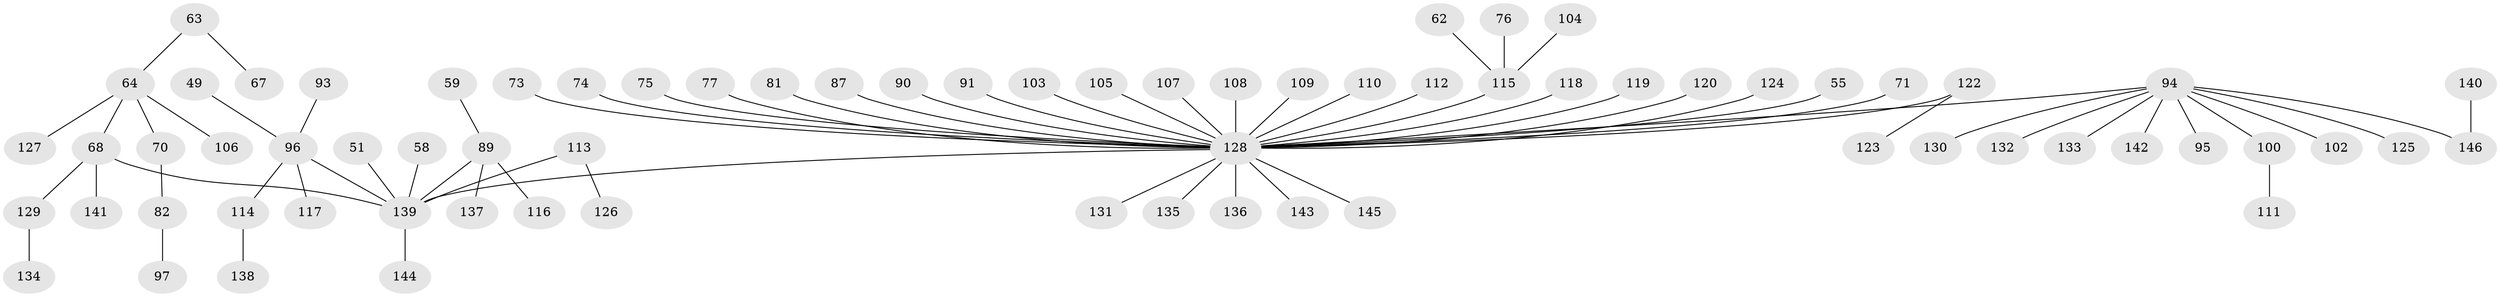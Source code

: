 // original degree distribution, {6: 0.02054794520547945, 8: 0.00684931506849315, 5: 0.0684931506849315, 4: 0.04794520547945205, 2: 0.21232876712328766, 3: 0.10273972602739725, 1: 0.541095890410959}
// Generated by graph-tools (version 1.1) at 2025/02/03/05/25 17:02:42]
// undirected, 73 vertices, 72 edges
graph export_dot {
graph [start="1"]
  node [color=gray90,style=filled];
  49;
  51;
  55;
  58;
  59;
  62;
  63;
  64 [super="+56"];
  67;
  68 [super="+42"];
  70;
  71;
  73;
  74;
  75;
  76;
  77;
  81;
  82;
  87;
  89 [super="+26"];
  90;
  91;
  93;
  94 [super="+80+29+45+52+41+88+92"];
  95;
  96 [super="+72"];
  97;
  100;
  102;
  103;
  104;
  105;
  106;
  107;
  108;
  109;
  110;
  111;
  112;
  113;
  114;
  115 [super="+31+60"];
  116;
  117;
  118;
  119;
  120;
  122;
  123;
  124;
  125;
  126;
  127;
  128 [super="+32+38+54+57+101+34+121+39+44+66+50"];
  129;
  130;
  131;
  132;
  133;
  134;
  135;
  136;
  137;
  138;
  139 [super="+16+24+83+99"];
  140;
  141;
  142;
  143;
  144;
  145;
  146 [super="+86"];
  49 -- 96;
  51 -- 139;
  55 -- 128;
  58 -- 139;
  59 -- 89;
  62 -- 115;
  63 -- 67;
  63 -- 64;
  64 -- 106;
  64 -- 68;
  64 -- 70;
  64 -- 127;
  68 -- 129;
  68 -- 141;
  68 -- 139;
  70 -- 82;
  71 -- 128;
  73 -- 128;
  74 -- 128;
  75 -- 128;
  76 -- 115;
  77 -- 128;
  81 -- 128;
  82 -- 97;
  87 -- 128;
  89 -- 116;
  89 -- 137;
  89 -- 139;
  90 -- 128;
  91 -- 128;
  93 -- 96;
  94 -- 125;
  94 -- 142;
  94 -- 130;
  94 -- 100;
  94 -- 132;
  94 -- 102;
  94 -- 133;
  94 -- 95;
  94 -- 146;
  94 -- 128;
  96 -- 114;
  96 -- 117;
  96 -- 139;
  100 -- 111;
  103 -- 128;
  104 -- 115;
  105 -- 128;
  107 -- 128;
  108 -- 128;
  109 -- 128;
  110 -- 128;
  112 -- 128;
  113 -- 126;
  113 -- 139;
  114 -- 138;
  115 -- 128;
  118 -- 128;
  119 -- 128;
  120 -- 128;
  122 -- 123;
  122 -- 128;
  124 -- 128;
  128 -- 131;
  128 -- 145;
  128 -- 135;
  128 -- 139;
  128 -- 143;
  128 -- 136;
  129 -- 134;
  139 -- 144;
  140 -- 146;
}
